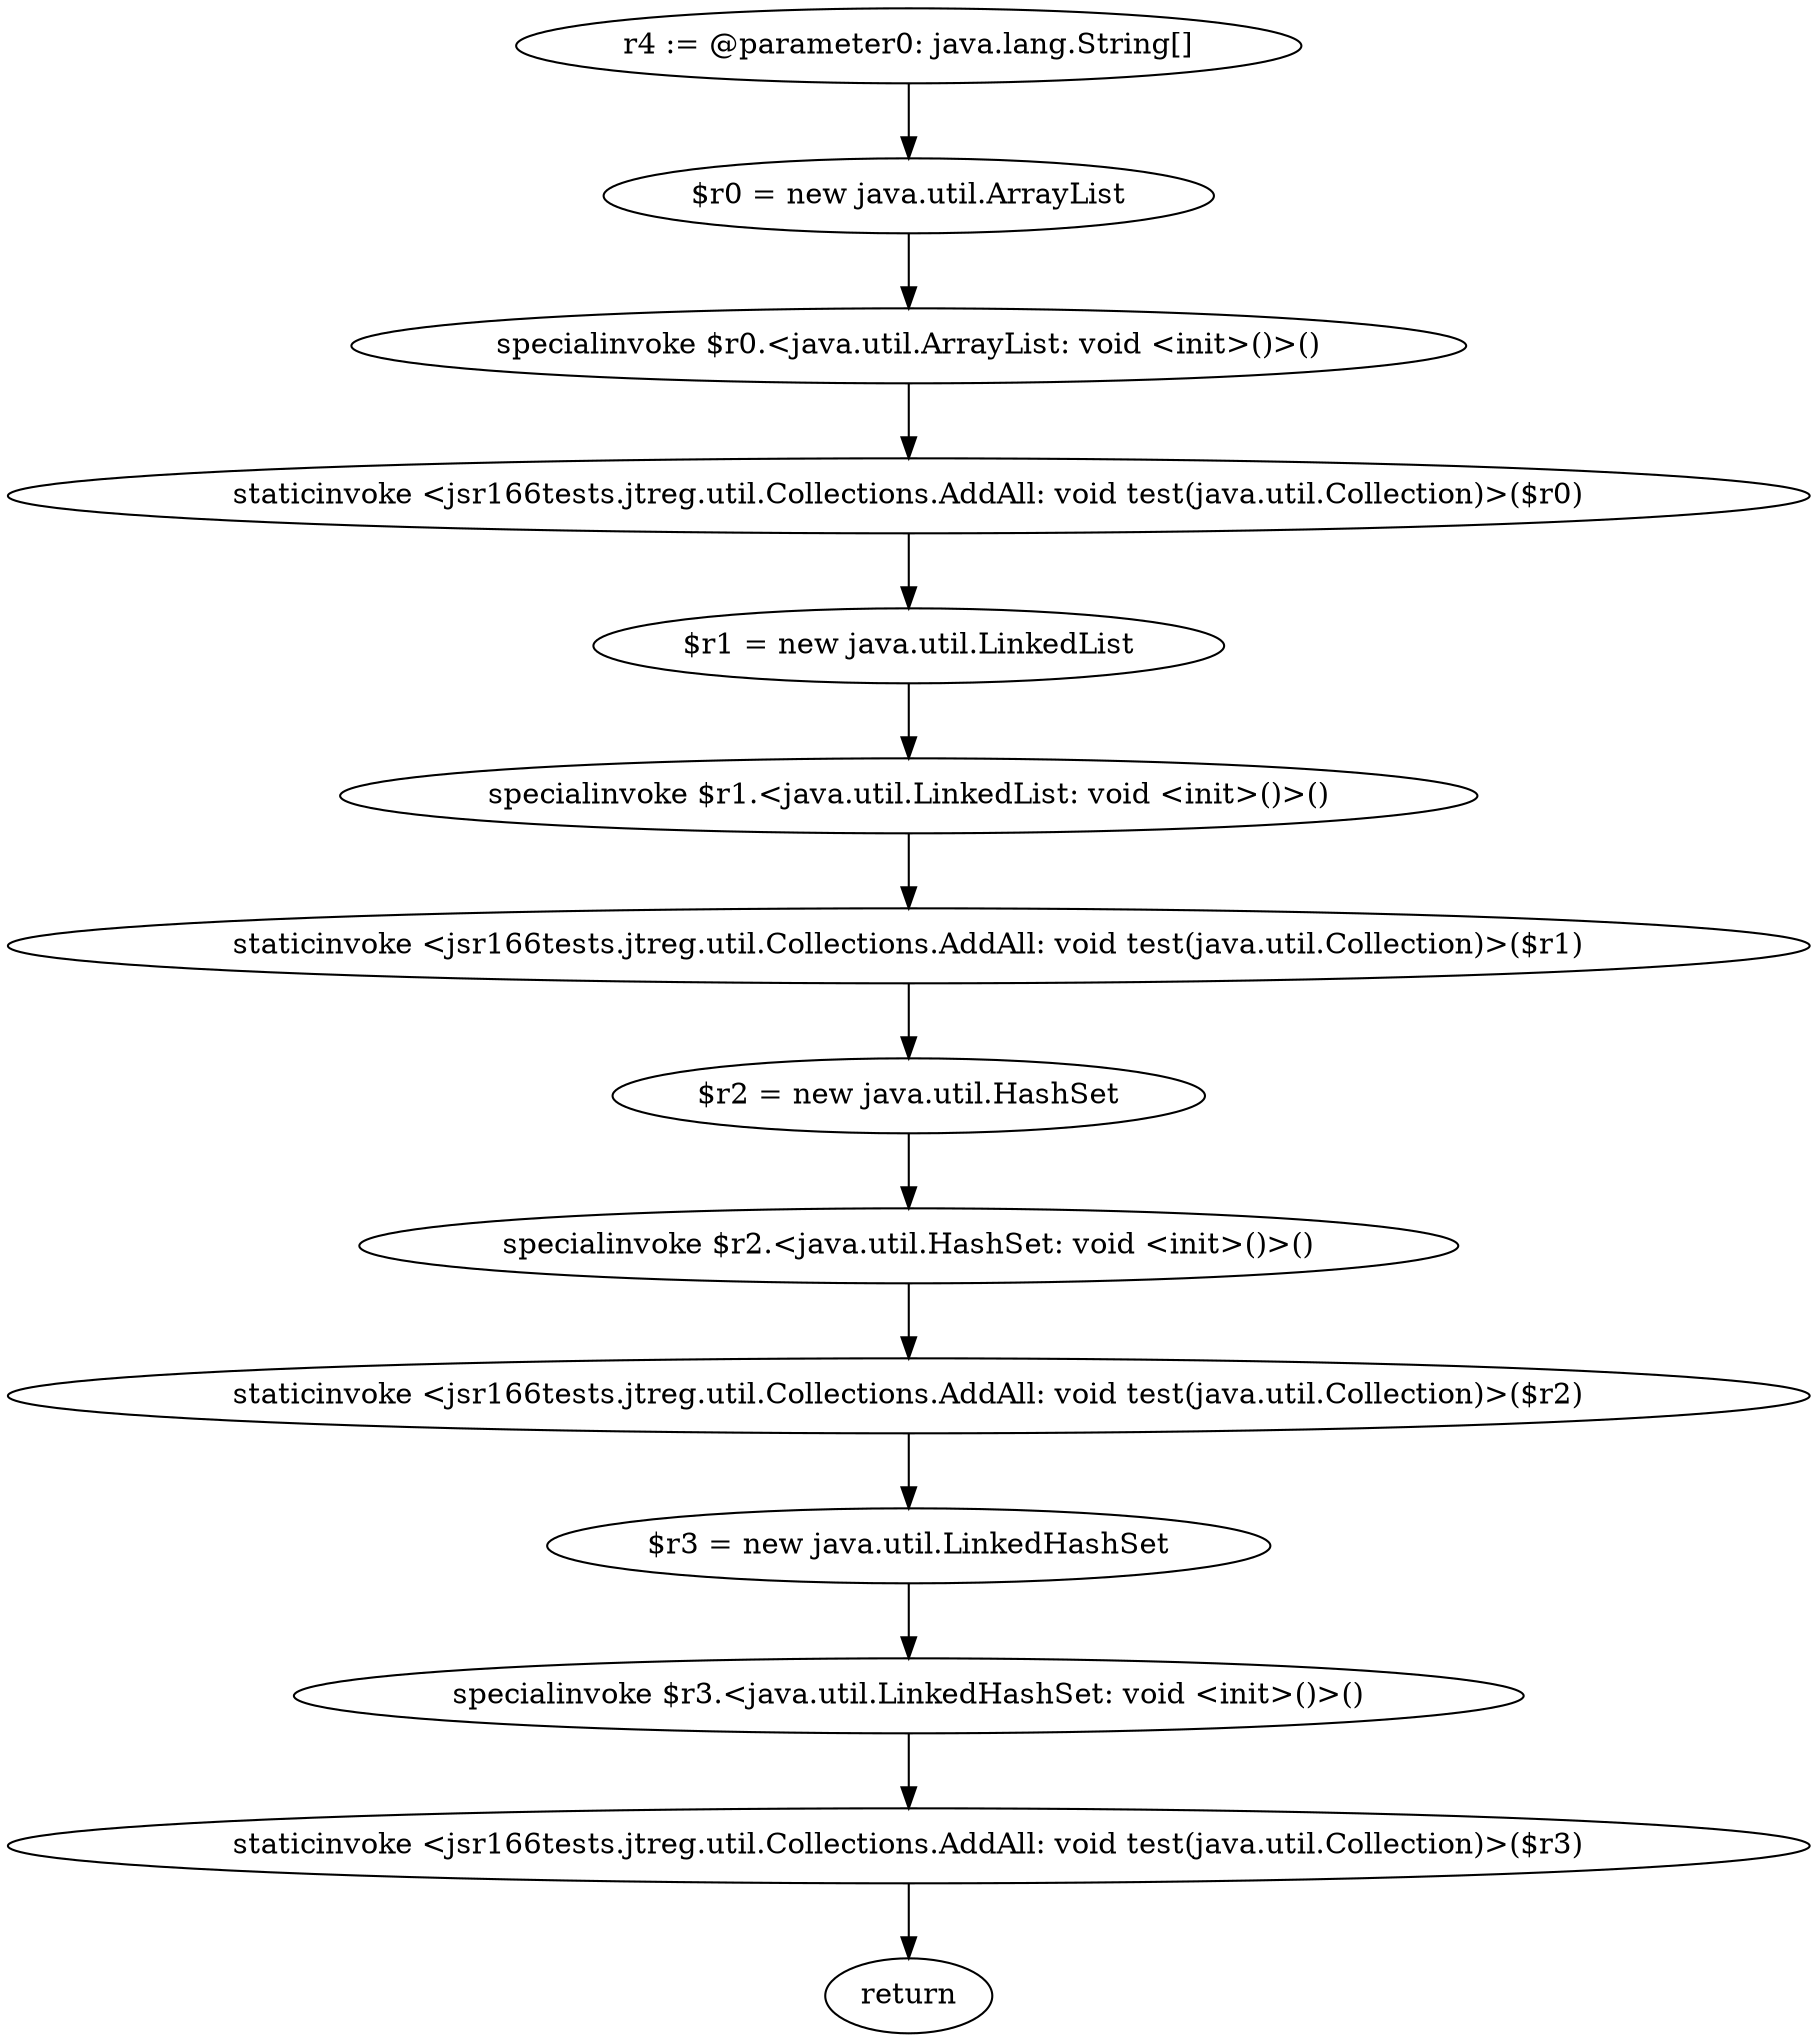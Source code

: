 digraph "unitGraph" {
    "r4 := @parameter0: java.lang.String[]"
    "$r0 = new java.util.ArrayList"
    "specialinvoke $r0.<java.util.ArrayList: void <init>()>()"
    "staticinvoke <jsr166tests.jtreg.util.Collections.AddAll: void test(java.util.Collection)>($r0)"
    "$r1 = new java.util.LinkedList"
    "specialinvoke $r1.<java.util.LinkedList: void <init>()>()"
    "staticinvoke <jsr166tests.jtreg.util.Collections.AddAll: void test(java.util.Collection)>($r1)"
    "$r2 = new java.util.HashSet"
    "specialinvoke $r2.<java.util.HashSet: void <init>()>()"
    "staticinvoke <jsr166tests.jtreg.util.Collections.AddAll: void test(java.util.Collection)>($r2)"
    "$r3 = new java.util.LinkedHashSet"
    "specialinvoke $r3.<java.util.LinkedHashSet: void <init>()>()"
    "staticinvoke <jsr166tests.jtreg.util.Collections.AddAll: void test(java.util.Collection)>($r3)"
    "return"
    "r4 := @parameter0: java.lang.String[]"->"$r0 = new java.util.ArrayList";
    "$r0 = new java.util.ArrayList"->"specialinvoke $r0.<java.util.ArrayList: void <init>()>()";
    "specialinvoke $r0.<java.util.ArrayList: void <init>()>()"->"staticinvoke <jsr166tests.jtreg.util.Collections.AddAll: void test(java.util.Collection)>($r0)";
    "staticinvoke <jsr166tests.jtreg.util.Collections.AddAll: void test(java.util.Collection)>($r0)"->"$r1 = new java.util.LinkedList";
    "$r1 = new java.util.LinkedList"->"specialinvoke $r1.<java.util.LinkedList: void <init>()>()";
    "specialinvoke $r1.<java.util.LinkedList: void <init>()>()"->"staticinvoke <jsr166tests.jtreg.util.Collections.AddAll: void test(java.util.Collection)>($r1)";
    "staticinvoke <jsr166tests.jtreg.util.Collections.AddAll: void test(java.util.Collection)>($r1)"->"$r2 = new java.util.HashSet";
    "$r2 = new java.util.HashSet"->"specialinvoke $r2.<java.util.HashSet: void <init>()>()";
    "specialinvoke $r2.<java.util.HashSet: void <init>()>()"->"staticinvoke <jsr166tests.jtreg.util.Collections.AddAll: void test(java.util.Collection)>($r2)";
    "staticinvoke <jsr166tests.jtreg.util.Collections.AddAll: void test(java.util.Collection)>($r2)"->"$r3 = new java.util.LinkedHashSet";
    "$r3 = new java.util.LinkedHashSet"->"specialinvoke $r3.<java.util.LinkedHashSet: void <init>()>()";
    "specialinvoke $r3.<java.util.LinkedHashSet: void <init>()>()"->"staticinvoke <jsr166tests.jtreg.util.Collections.AddAll: void test(java.util.Collection)>($r3)";
    "staticinvoke <jsr166tests.jtreg.util.Collections.AddAll: void test(java.util.Collection)>($r3)"->"return";
}
